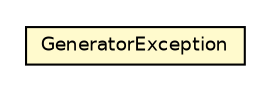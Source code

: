 #!/usr/local/bin/dot
#
# Class diagram 
# Generated by UMLGraph version R5_6 (http://www.umlgraph.org/)
#

digraph G {
	edge [fontname="Helvetica",fontsize=10,labelfontname="Helvetica",labelfontsize=10];
	node [fontname="Helvetica",fontsize=10,shape=plaintext];
	nodesep=0.25;
	ranksep=0.5;
	// net.ljcomputing.randy.exception.GeneratorException
	c223 [label=<<table title="net.ljcomputing.randy.exception.GeneratorException" border="0" cellborder="1" cellspacing="0" cellpadding="2" port="p" bgcolor="lemonChiffon" href="./GeneratorException.html">
		<tr><td><table border="0" cellspacing="0" cellpadding="1">
<tr><td align="center" balign="center"> GeneratorException </td></tr>
		</table></td></tr>
		</table>>, URL="./GeneratorException.html", fontname="Helvetica", fontcolor="black", fontsize=9.0];
}

